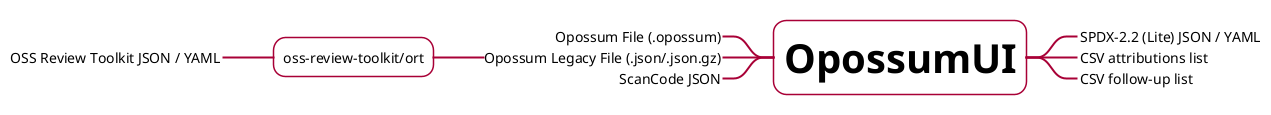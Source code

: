 @startmindmap
<style>
mindmapDiagram {
  node {
    BackgroundColor white
    ' Shadowing 0.0
    LineColor #a80036
  }
  arrow {
    ' LineStyle 4
    LineThickness 2
    LineColor #a80036
  }
  :depth(0) {
    FontSize 40
  }
  :depth(1) {
      BackGroundColor white
  }
  ' boxless {
  '   FontColor darkgreen
  ' }
  .todo {
    FontColor gray
  }
}
</style>
* <b>OpossumUI</b>
--_ Opossum File (.opossum)
--_ Opossum Legacy File (.json/.json.gz)
--- oss-review-toolkit/ort
----_ OSS Review Toolkit JSON / YAML
--_ ScanCode JSON
++_ SPDX-2.2 (Lite) JSON / YAML
++_ CSV attributions list
++_ CSV follow-up list
@endmindmap
